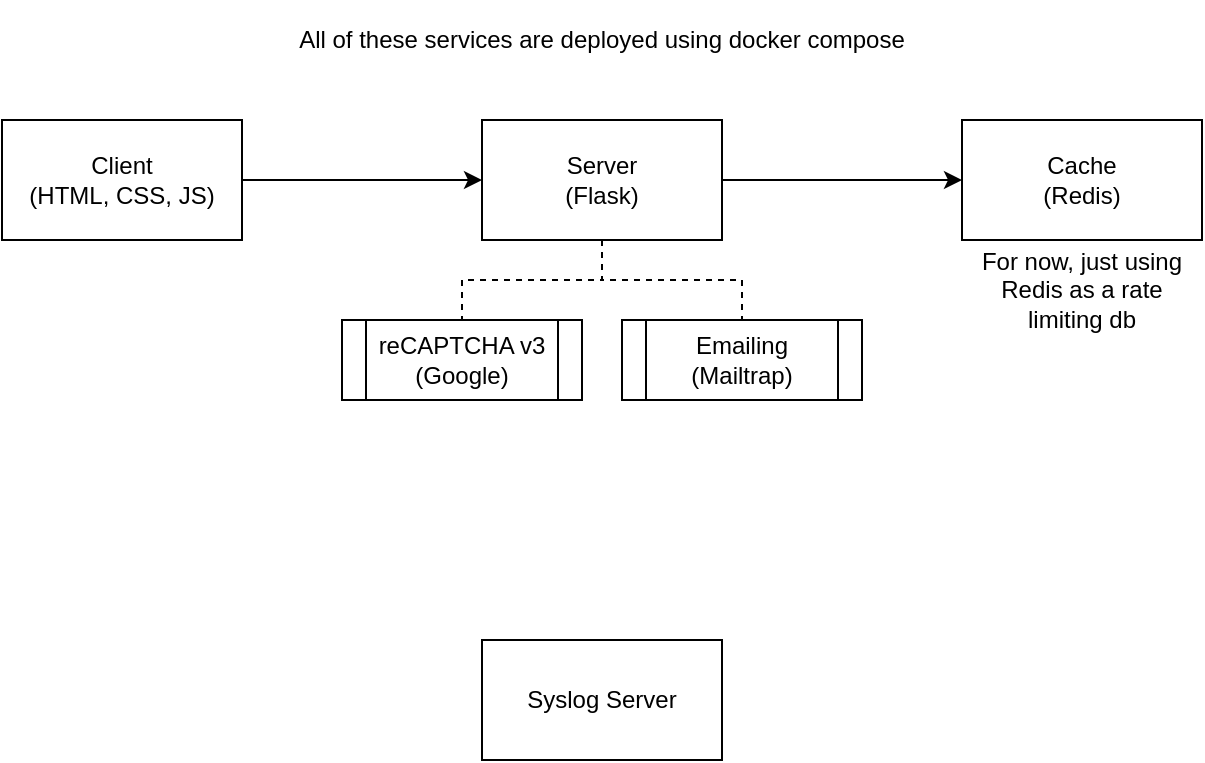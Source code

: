 <mxfile version="24.7.5">
  <diagram name="Page-1" id="zH_wabtvVg2ocoAZqyO5">
    <mxGraphModel dx="1061" dy="440" grid="1" gridSize="10" guides="1" tooltips="1" connect="1" arrows="1" fold="1" page="1" pageScale="1" pageWidth="850" pageHeight="1100" math="0" shadow="0">
      <root>
        <mxCell id="0" />
        <mxCell id="1" parent="0" />
        <mxCell id="lOaoPHf2phH67TNkd1mk-8" style="edgeStyle=orthogonalEdgeStyle;rounded=0;orthogonalLoop=1;jettySize=auto;html=1;entryX=0;entryY=0.5;entryDx=0;entryDy=0;" parent="1" source="lOaoPHf2phH67TNkd1mk-1" target="lOaoPHf2phH67TNkd1mk-2" edge="1">
          <mxGeometry relative="1" as="geometry" />
        </mxCell>
        <mxCell id="lOaoPHf2phH67TNkd1mk-1" value="Client&lt;div&gt;(HTML, CSS, JS)&lt;/div&gt;" style="rounded=0;whiteSpace=wrap;html=1;" parent="1" vertex="1">
          <mxGeometry x="40" y="100" width="120" height="60" as="geometry" />
        </mxCell>
        <mxCell id="lOaoPHf2phH67TNkd1mk-11" style="edgeStyle=orthogonalEdgeStyle;rounded=0;orthogonalLoop=1;jettySize=auto;html=1;entryX=0;entryY=0.5;entryDx=0;entryDy=0;" parent="1" source="lOaoPHf2phH67TNkd1mk-2" target="lOaoPHf2phH67TNkd1mk-3" edge="1">
          <mxGeometry relative="1" as="geometry" />
        </mxCell>
        <mxCell id="lOaoPHf2phH67TNkd1mk-15" style="edgeStyle=orthogonalEdgeStyle;rounded=0;orthogonalLoop=1;jettySize=auto;html=1;entryX=0.5;entryY=0;entryDx=0;entryDy=0;dashed=1;endArrow=none;endFill=0;" parent="1" source="lOaoPHf2phH67TNkd1mk-2" target="lOaoPHf2phH67TNkd1mk-13" edge="1">
          <mxGeometry relative="1" as="geometry" />
        </mxCell>
        <mxCell id="lOaoPHf2phH67TNkd1mk-17" style="edgeStyle=orthogonalEdgeStyle;rounded=0;orthogonalLoop=1;jettySize=auto;html=1;entryX=0.5;entryY=0;entryDx=0;entryDy=0;dashed=1;endArrow=none;endFill=0;" parent="1" source="lOaoPHf2phH67TNkd1mk-2" target="lOaoPHf2phH67TNkd1mk-14" edge="1">
          <mxGeometry relative="1" as="geometry" />
        </mxCell>
        <mxCell id="lOaoPHf2phH67TNkd1mk-2" value="Server&lt;div&gt;(Flask)&lt;/div&gt;" style="rounded=0;whiteSpace=wrap;html=1;" parent="1" vertex="1">
          <mxGeometry x="280" y="100" width="120" height="60" as="geometry" />
        </mxCell>
        <mxCell id="lOaoPHf2phH67TNkd1mk-3" value="Cache&lt;br&gt;(Redis)" style="rounded=0;whiteSpace=wrap;html=1;" parent="1" vertex="1">
          <mxGeometry x="520" y="100" width="120" height="60" as="geometry" />
        </mxCell>
        <mxCell id="lOaoPHf2phH67TNkd1mk-4" value="For now, just using Redis as a rate limiting db" style="text;html=1;align=center;verticalAlign=middle;whiteSpace=wrap;rounded=0;" parent="1" vertex="1">
          <mxGeometry x="520" y="160" width="120" height="50" as="geometry" />
        </mxCell>
        <mxCell id="lOaoPHf2phH67TNkd1mk-12" value="All of these services are deployed using docker compose" style="text;html=1;align=center;verticalAlign=middle;whiteSpace=wrap;rounded=0;" parent="1" vertex="1">
          <mxGeometry x="40" y="40" width="600" height="40" as="geometry" />
        </mxCell>
        <mxCell id="lOaoPHf2phH67TNkd1mk-13" value="reCAPTCHA v3&lt;br&gt;(Google)" style="shape=process;whiteSpace=wrap;html=1;backgroundOutline=1;" parent="1" vertex="1">
          <mxGeometry x="210" y="200" width="120" height="40" as="geometry" />
        </mxCell>
        <mxCell id="lOaoPHf2phH67TNkd1mk-14" value="Emailing&lt;div&gt;(Mailtrap)&lt;/div&gt;" style="shape=process;whiteSpace=wrap;html=1;backgroundOutline=1;" parent="1" vertex="1">
          <mxGeometry x="350" y="200" width="120" height="40" as="geometry" />
        </mxCell>
        <mxCell id="5cw-CcTCVPbBdZ-mfN0d-4" value="Syslog Server" style="rounded=0;whiteSpace=wrap;html=1;" vertex="1" parent="1">
          <mxGeometry x="280" y="360" width="120" height="60" as="geometry" />
        </mxCell>
      </root>
    </mxGraphModel>
  </diagram>
</mxfile>
